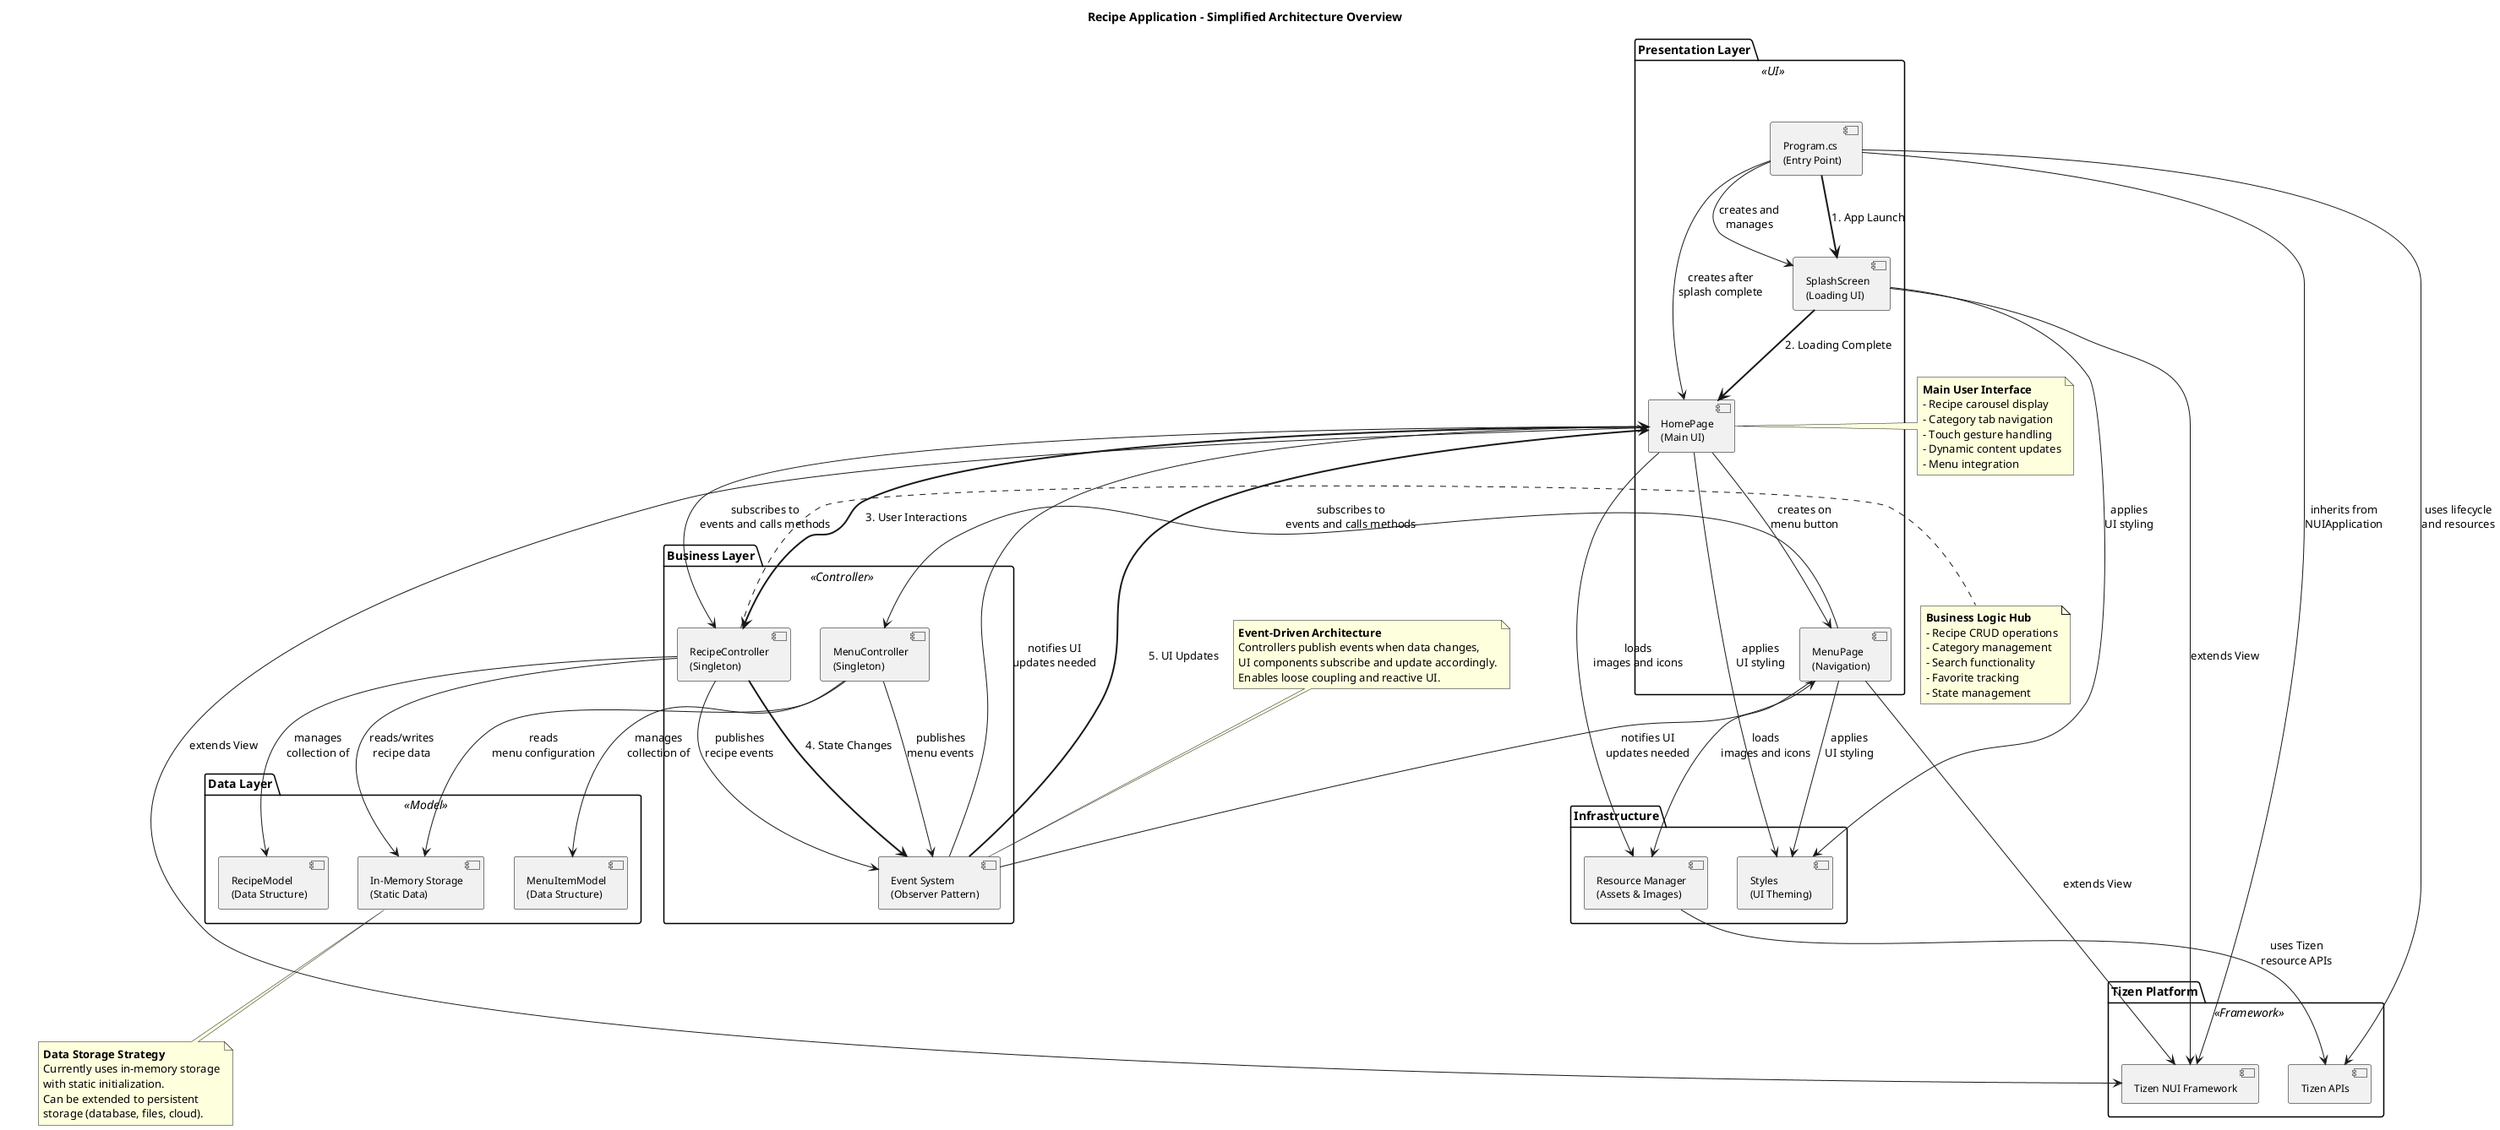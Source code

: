 @startuml Recipe Application Simplified Architecture

title Recipe Application - Simplified Architecture Overview

skinparam component {
    BackgroundColor<<UI>> LightGreen
    BackgroundColor<<Controller>> LightBlue
    BackgroundColor<<Model>> LightPink
    BackgroundColor<<Framework>> LightYellow
    BorderColor Black
    FontSize 12
}

' Define the main architectural layers
package "Tizen Platform" <<Framework>> {
    [Tizen NUI Framework] as TNF
    [Tizen APIs] as TAPI
}

package "Presentation Layer" <<UI>> {
    component [Program.cs\n(Entry Point)] as PROG
    component [SplashScreen\n(Loading UI)] as SPLASH
    component [HomePage\n(Main UI)] as HOME
    component [MenuPage\n(Navigation)] as MENU
}

package "Business Layer" <<Controller>> {
    component [RecipeController\n(Singleton)] as RCTRL
    component [MenuController\n(Singleton)] as MCTRL
    component [Event System\n(Observer Pattern)] as EVENTS
}

package "Data Layer" <<Model>> {
    component [RecipeModel\n(Data Structure)] as RMODEL
    component [MenuItemModel\n(Data Structure)] as MMODEL
    component [In-Memory Storage\n(Static Data)] as STORAGE
}

package "Infrastructure" {
    component [Styles\n(UI Theming)] as STYLES
    component [Resource Manager\n(Assets & Images)] as RESOURCES
}

' Framework relationships
PROG --> TNF : inherits from\nNUIApplication
SPLASH --> TNF : extends View
HOME --> TNF : extends View
MENU --> TNF : extends View

PROG --> TAPI : uses lifecycle\nand resources

' Application flow relationships
PROG --> SPLASH : creates and\nmanages
PROG --> HOME : creates after\nsplash complete
HOME --> MENU : creates on\nmenu button

' Controller relationships
HOME --> RCTRL : subscribes to\nevents and calls methods
MENU --> MCTRL : subscribes to\nevents and calls methods

' Data relationships
RCTRL --> RMODEL : manages\ncollection of
MCTRL --> MMODEL : manages\ncollection of
RCTRL --> STORAGE : reads/writes\nrecipe data
MCTRL --> STORAGE : reads\nmenu configuration

' Event relationships
RCTRL --> EVENTS : publishes\nrecipe events
MCTRL --> EVENTS : publishes\nmenu events
EVENTS --> HOME : notifies UI\nupdates needed
EVENTS --> MENU : notifies UI\nupdates needed

' Infrastructure relationships
HOME --> STYLES : applies\nUI styling
MENU --> STYLES : applies\nUI styling
SPLASH --> STYLES : applies\nUI styling

HOME --> RESOURCES : loads\nimages and icons
MENU --> RESOURCES : loads\nimages and icons
RESOURCES --> TAPI : uses Tizen\nresource APIs

' Data flow annotations
note top of EVENTS
    **Event-Driven Architecture**
    Controllers publish events when data changes,
    UI components subscribe and update accordingly.
    Enables loose coupling and reactive UI.
end note

note right of RCTRL
    **Business Logic Hub**
    - Recipe CRUD operations
    - Category management
    - Search functionality
    - Favorite tracking
    - State management
end note

note bottom of STORAGE
    **Data Storage Strategy**
    Currently uses in-memory storage
    with static initialization.
    Can be extended to persistent
    storage (database, files, cloud).
end note

note left of HOME
    **Main User Interface**
    - Recipe carousel display
    - Category tab navigation
    - Touch gesture handling
    - Dynamic content updates
    - Menu integration
end note

' Flow directions with different arrow styles
PROG ==> SPLASH : 1. App Launch
SPLASH ==> HOME : 2. Loading Complete
HOME <==> RCTRL : 3. User Interactions
RCTRL ==> EVENTS : 4. State Changes
EVENTS ==> HOME : 5. UI Updates

@enduml 